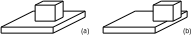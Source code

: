 <?xml version="1.0" encoding="UTF-8"?>
<dia:diagram xmlns:dia="http://www.lysator.liu.se/~alla/dia/">
  <dia:layer name="Background" visible="true">
    <dia:object type="Standard - Line" version="0" id="O0">
      <dia:attribute name="obj_pos">
        <dia:point val="3,6.3"/>
      </dia:attribute>
      <dia:attribute name="obj_bb">
        <dia:rectangle val="2.995,6.295;5.605,6.305"/>
      </dia:attribute>
      <dia:attribute name="conn_endpoints">
        <dia:point val="3,6.3"/>
        <dia:point val="5.6,6.3"/>
      </dia:attribute>
      <dia:attribute name="numcp">
        <dia:int val="1"/>
      </dia:attribute>
      <dia:attribute name="line_width">
        <dia:real val="0.01"/>
      </dia:attribute>
    </dia:object>
    <dia:object type="Standard - Line" version="0" id="O1">
      <dia:attribute name="obj_pos">
        <dia:point val="3,6.6"/>
      </dia:attribute>
      <dia:attribute name="obj_bb">
        <dia:rectangle val="2.995,6.595;5.605,6.605"/>
      </dia:attribute>
      <dia:attribute name="conn_endpoints">
        <dia:point val="3,6.6"/>
        <dia:point val="5.6,6.6"/>
      </dia:attribute>
      <dia:attribute name="numcp">
        <dia:int val="1"/>
      </dia:attribute>
      <dia:attribute name="line_width">
        <dia:real val="0.01"/>
      </dia:attribute>
    </dia:object>
    <dia:object type="Standard - Line" version="0" id="O2">
      <dia:attribute name="obj_pos">
        <dia:point val="3,6.3"/>
      </dia:attribute>
      <dia:attribute name="obj_bb">
        <dia:rectangle val="2.995,6.295;3.005,6.605"/>
      </dia:attribute>
      <dia:attribute name="conn_endpoints">
        <dia:point val="3,6.3"/>
        <dia:point val="3,6.6"/>
      </dia:attribute>
      <dia:attribute name="numcp">
        <dia:int val="1"/>
      </dia:attribute>
      <dia:attribute name="line_width">
        <dia:real val="0.01"/>
      </dia:attribute>
    </dia:object>
    <dia:object type="Standard - Line" version="0" id="O3">
      <dia:attribute name="obj_pos">
        <dia:point val="5.6,6.3"/>
      </dia:attribute>
      <dia:attribute name="obj_bb">
        <dia:rectangle val="5.595,6.295;5.605,6.605"/>
      </dia:attribute>
      <dia:attribute name="conn_endpoints">
        <dia:point val="5.6,6.3"/>
        <dia:point val="5.6,6.6"/>
      </dia:attribute>
      <dia:attribute name="numcp">
        <dia:int val="1"/>
      </dia:attribute>
      <dia:attribute name="line_width">
        <dia:real val="0.01"/>
      </dia:attribute>
    </dia:object>
    <dia:object type="Standard - Line" version="0" id="O4">
      <dia:attribute name="obj_pos">
        <dia:point val="5.6,6.3"/>
      </dia:attribute>
      <dia:attribute name="obj_bb">
        <dia:rectangle val="5.593,5.493;7.207,6.307"/>
      </dia:attribute>
      <dia:attribute name="conn_endpoints">
        <dia:point val="5.6,6.3"/>
        <dia:point val="7.2,5.5"/>
      </dia:attribute>
      <dia:attribute name="numcp">
        <dia:int val="1"/>
      </dia:attribute>
      <dia:attribute name="line_width">
        <dia:real val="0.01"/>
      </dia:attribute>
    </dia:object>
    <dia:object type="Standard - Line" version="0" id="O5">
      <dia:attribute name="obj_pos">
        <dia:point val="5.6,6.6"/>
      </dia:attribute>
      <dia:attribute name="obj_bb">
        <dia:rectangle val="5.593,5.793;7.207,6.607"/>
      </dia:attribute>
      <dia:attribute name="conn_endpoints">
        <dia:point val="5.6,6.6"/>
        <dia:point val="7.2,5.8"/>
      </dia:attribute>
      <dia:attribute name="numcp">
        <dia:int val="1"/>
      </dia:attribute>
      <dia:attribute name="line_width">
        <dia:real val="0.01"/>
      </dia:attribute>
    </dia:object>
    <dia:object type="Standard - Line" version="0" id="O6">
      <dia:attribute name="obj_pos">
        <dia:point val="7.2,5.5"/>
      </dia:attribute>
      <dia:attribute name="obj_bb">
        <dia:rectangle val="7.195,5.495;7.205,5.805"/>
      </dia:attribute>
      <dia:attribute name="conn_endpoints">
        <dia:point val="7.2,5.5"/>
        <dia:point val="7.2,5.8"/>
      </dia:attribute>
      <dia:attribute name="numcp">
        <dia:int val="1"/>
      </dia:attribute>
      <dia:attribute name="line_width">
        <dia:real val="0.01"/>
      </dia:attribute>
    </dia:object>
    <dia:object type="Standard - Line" version="0" id="O7">
      <dia:attribute name="obj_pos">
        <dia:point val="4.7,6"/>
      </dia:attribute>
      <dia:attribute name="obj_bb">
        <dia:rectangle val="4.695,5.195;4.705,6.005"/>
      </dia:attribute>
      <dia:attribute name="conn_endpoints">
        <dia:point val="4.7,6"/>
        <dia:point val="4.7,5.2"/>
      </dia:attribute>
      <dia:attribute name="numcp">
        <dia:int val="1"/>
      </dia:attribute>
      <dia:attribute name="line_width">
        <dia:real val="0.01"/>
      </dia:attribute>
    </dia:object>
    <dia:object type="Standard - Line" version="0" id="O8">
      <dia:attribute name="obj_pos">
        <dia:point val="5.7,6"/>
      </dia:attribute>
      <dia:attribute name="obj_bb">
        <dia:rectangle val="5.695,5.195;5.705,6.005"/>
      </dia:attribute>
      <dia:attribute name="conn_endpoints">
        <dia:point val="5.7,6"/>
        <dia:point val="5.7,5.2"/>
      </dia:attribute>
      <dia:attribute name="numcp">
        <dia:int val="1"/>
      </dia:attribute>
      <dia:attribute name="line_width">
        <dia:real val="0.01"/>
      </dia:attribute>
    </dia:object>
    <dia:object type="Standard - Line" version="0" id="O9">
      <dia:attribute name="obj_pos">
        <dia:point val="5.7,5.2"/>
      </dia:attribute>
      <dia:attribute name="obj_bb">
        <dia:rectangle val="5.693,4.993;6.107,5.207"/>
      </dia:attribute>
      <dia:attribute name="conn_endpoints">
        <dia:point val="5.7,5.2"/>
        <dia:point val="6.1,5"/>
      </dia:attribute>
      <dia:attribute name="numcp">
        <dia:int val="1"/>
      </dia:attribute>
      <dia:attribute name="line_width">
        <dia:real val="0.01"/>
      </dia:attribute>
    </dia:object>
    <dia:object type="Standard - Line" version="0" id="O10">
      <dia:attribute name="obj_pos">
        <dia:point val="4.7,5.2"/>
      </dia:attribute>
      <dia:attribute name="obj_bb">
        <dia:rectangle val="4.695,5.195;5.705,5.205"/>
      </dia:attribute>
      <dia:attribute name="conn_endpoints">
        <dia:point val="4.7,5.2"/>
        <dia:point val="5.7,5.2"/>
      </dia:attribute>
      <dia:attribute name="numcp">
        <dia:int val="1"/>
      </dia:attribute>
      <dia:attribute name="line_width">
        <dia:real val="0.01"/>
      </dia:attribute>
    </dia:object>
    <dia:object type="Standard - Line" version="0" id="O11">
      <dia:attribute name="obj_pos">
        <dia:point val="4.7,5.2"/>
      </dia:attribute>
      <dia:attribute name="obj_bb">
        <dia:rectangle val="4.693,4.993;5.107,5.207"/>
      </dia:attribute>
      <dia:attribute name="conn_endpoints">
        <dia:point val="4.7,5.2"/>
        <dia:point val="5.1,5"/>
      </dia:attribute>
      <dia:attribute name="numcp">
        <dia:int val="1"/>
      </dia:attribute>
      <dia:attribute name="line_width">
        <dia:real val="0.01"/>
      </dia:attribute>
    </dia:object>
    <dia:object type="Standard - Line" version="0" id="O12">
      <dia:attribute name="obj_pos">
        <dia:point val="5.1,5"/>
      </dia:attribute>
      <dia:attribute name="obj_bb">
        <dia:rectangle val="5.095,4.995;6.105,5.005"/>
      </dia:attribute>
      <dia:attribute name="conn_endpoints">
        <dia:point val="5.1,5"/>
        <dia:point val="6.1,5"/>
      </dia:attribute>
      <dia:attribute name="numcp">
        <dia:int val="1"/>
      </dia:attribute>
      <dia:attribute name="line_width">
        <dia:real val="0.01"/>
      </dia:attribute>
    </dia:object>
    <dia:object type="Standard - Line" version="0" id="O13">
      <dia:attribute name="obj_pos">
        <dia:point val="6.1,5.8"/>
      </dia:attribute>
      <dia:attribute name="obj_bb">
        <dia:rectangle val="6.095,4.995;6.105,5.805"/>
      </dia:attribute>
      <dia:attribute name="conn_endpoints">
        <dia:point val="6.1,5.8"/>
        <dia:point val="6.1,5"/>
      </dia:attribute>
      <dia:attribute name="numcp">
        <dia:int val="1"/>
      </dia:attribute>
      <dia:attribute name="line_width">
        <dia:real val="0.01"/>
      </dia:attribute>
    </dia:object>
    <dia:object type="Standard - Line" version="0" id="O14">
      <dia:attribute name="obj_pos">
        <dia:point val="6.1,5.5"/>
      </dia:attribute>
      <dia:attribute name="obj_bb">
        <dia:rectangle val="6.095,5.495;7.205,5.505"/>
      </dia:attribute>
      <dia:attribute name="conn_endpoints">
        <dia:point val="6.1,5.5"/>
        <dia:point val="7.2,5.5"/>
      </dia:attribute>
      <dia:attribute name="numcp">
        <dia:int val="1"/>
      </dia:attribute>
      <dia:attribute name="line_width">
        <dia:real val="0.01"/>
      </dia:attribute>
    </dia:object>
    <dia:object type="Standard - Line" version="0" id="O15">
      <dia:attribute name="obj_pos">
        <dia:point val="3,6.3"/>
      </dia:attribute>
      <dia:attribute name="obj_bb">
        <dia:rectangle val="2.993,5.493;4.607,6.307"/>
      </dia:attribute>
      <dia:attribute name="conn_endpoints">
        <dia:point val="3,6.3"/>
        <dia:point val="4.6,5.5"/>
      </dia:attribute>
      <dia:attribute name="numcp">
        <dia:int val="1"/>
      </dia:attribute>
      <dia:attribute name="line_width">
        <dia:real val="0.01"/>
      </dia:attribute>
    </dia:object>
    <dia:object type="Standard - Line" version="0" id="O16">
      <dia:attribute name="obj_pos">
        <dia:point val="4.6,5.5"/>
      </dia:attribute>
      <dia:attribute name="obj_bb">
        <dia:rectangle val="4.595,5.495;4.705,5.505"/>
      </dia:attribute>
      <dia:attribute name="conn_endpoints">
        <dia:point val="4.6,5.5"/>
        <dia:point val="4.7,5.5"/>
      </dia:attribute>
      <dia:attribute name="numcp">
        <dia:int val="1"/>
      </dia:attribute>
      <dia:attribute name="line_width">
        <dia:real val="0.01"/>
      </dia:attribute>
    </dia:object>
    <dia:object type="Standard - Text" version="0" id="O17">
      <dia:attribute name="obj_pos">
        <dia:point val="7,6.6"/>
      </dia:attribute>
      <dia:attribute name="obj_bb">
        <dia:rectangle val="6.993,6.361;7.348,6.841"/>
      </dia:attribute>
      <dia:attribute name="text">
        <dia:composite type="text">
          <dia:attribute name="string">
            <dia:string>#(a)#</dia:string>
          </dia:attribute>
          <dia:attribute name="font">
            <dia:font family="sans" style="0" name="Helvetica"/>
          </dia:attribute>
          <dia:attribute name="height">
            <dia:real val="0.4"/>
          </dia:attribute>
          <dia:attribute name="pos">
            <dia:point val="7,6.6"/>
          </dia:attribute>
          <dia:attribute name="color">
            <dia:color val="#000000"/>
          </dia:attribute>
          <dia:attribute name="alignment">
            <dia:enum val="0"/>
          </dia:attribute>
        </dia:composite>
      </dia:attribute>
    </dia:object>
    <dia:object type="Standard - Text" version="0" id="O18">
      <dia:attribute name="obj_pos">
        <dia:point val="12.1,6.6"/>
      </dia:attribute>
      <dia:attribute name="obj_bb">
        <dia:rectangle val="12.1,6.361;12.461,6.841"/>
      </dia:attribute>
      <dia:attribute name="text">
        <dia:composite type="text">
          <dia:attribute name="string">
            <dia:string>#(b)#</dia:string>
          </dia:attribute>
          <dia:attribute name="font">
            <dia:font family="sans" style="0" name="Helvetica"/>
          </dia:attribute>
          <dia:attribute name="height">
            <dia:real val="0.4"/>
          </dia:attribute>
          <dia:attribute name="pos">
            <dia:point val="12.1,6.6"/>
          </dia:attribute>
          <dia:attribute name="color">
            <dia:color val="#000000"/>
          </dia:attribute>
          <dia:attribute name="alignment">
            <dia:enum val="0"/>
          </dia:attribute>
        </dia:composite>
      </dia:attribute>
    </dia:object>
    <dia:object type="Standard - Line" version="0" id="O19">
      <dia:attribute name="obj_pos">
        <dia:point val="4.7,6"/>
      </dia:attribute>
      <dia:attribute name="obj_bb">
        <dia:rectangle val="4.695,5.995;5.705,6.005"/>
      </dia:attribute>
      <dia:attribute name="conn_endpoints">
        <dia:point val="4.7,6"/>
        <dia:point val="5.7,6"/>
      </dia:attribute>
      <dia:attribute name="numcp">
        <dia:int val="1"/>
      </dia:attribute>
      <dia:attribute name="line_width">
        <dia:real val="0.01"/>
      </dia:attribute>
    </dia:object>
    <dia:object type="Standard - Line" version="0" id="O20">
      <dia:attribute name="obj_pos">
        <dia:point val="5.7,6"/>
      </dia:attribute>
      <dia:attribute name="obj_bb">
        <dia:rectangle val="5.693,5.793;6.107,6.007"/>
      </dia:attribute>
      <dia:attribute name="conn_endpoints">
        <dia:point val="5.7,6"/>
        <dia:point val="6.1,5.8"/>
      </dia:attribute>
      <dia:attribute name="numcp">
        <dia:int val="1"/>
      </dia:attribute>
      <dia:attribute name="line_width">
        <dia:real val="0.01"/>
      </dia:attribute>
    </dia:object>
    <dia:object type="Standard - Line" version="0" id="O21">
      <dia:attribute name="obj_pos">
        <dia:point val="8.1,6.3"/>
      </dia:attribute>
      <dia:attribute name="obj_bb">
        <dia:rectangle val="8.095,6.295;10.705,6.305"/>
      </dia:attribute>
      <dia:attribute name="conn_endpoints">
        <dia:point val="8.1,6.3"/>
        <dia:point val="10.7,6.3"/>
      </dia:attribute>
      <dia:attribute name="numcp">
        <dia:int val="1"/>
      </dia:attribute>
      <dia:attribute name="line_width">
        <dia:real val="0.01"/>
      </dia:attribute>
    </dia:object>
    <dia:object type="Standard - Line" version="0" id="O22">
      <dia:attribute name="obj_pos">
        <dia:point val="8.1,6.6"/>
      </dia:attribute>
      <dia:attribute name="obj_bb">
        <dia:rectangle val="8.095,6.595;10.705,6.605"/>
      </dia:attribute>
      <dia:attribute name="conn_endpoints">
        <dia:point val="8.1,6.6"/>
        <dia:point val="10.7,6.6"/>
      </dia:attribute>
      <dia:attribute name="numcp">
        <dia:int val="1"/>
      </dia:attribute>
      <dia:attribute name="line_width">
        <dia:real val="0.01"/>
      </dia:attribute>
    </dia:object>
    <dia:object type="Standard - Line" version="0" id="O23">
      <dia:attribute name="obj_pos">
        <dia:point val="8.1,6.3"/>
      </dia:attribute>
      <dia:attribute name="obj_bb">
        <dia:rectangle val="8.095,6.295;8.105,6.605"/>
      </dia:attribute>
      <dia:attribute name="conn_endpoints">
        <dia:point val="8.1,6.3"/>
        <dia:point val="8.1,6.6"/>
      </dia:attribute>
      <dia:attribute name="numcp">
        <dia:int val="1"/>
      </dia:attribute>
      <dia:attribute name="line_width">
        <dia:real val="0.01"/>
      </dia:attribute>
    </dia:object>
    <dia:object type="Standard - Line" version="0" id="O24">
      <dia:attribute name="obj_pos">
        <dia:point val="10.7,6.3"/>
      </dia:attribute>
      <dia:attribute name="obj_bb">
        <dia:rectangle val="10.695,6.295;10.705,6.605"/>
      </dia:attribute>
      <dia:attribute name="conn_endpoints">
        <dia:point val="10.7,6.3"/>
        <dia:point val="10.7,6.6"/>
      </dia:attribute>
      <dia:attribute name="numcp">
        <dia:int val="1"/>
      </dia:attribute>
      <dia:attribute name="line_width">
        <dia:real val="0.01"/>
      </dia:attribute>
    </dia:object>
    <dia:object type="Standard - Line" version="0" id="O25">
      <dia:attribute name="obj_pos">
        <dia:point val="10.7,6.3"/>
      </dia:attribute>
      <dia:attribute name="obj_bb">
        <dia:rectangle val="10.693,5.993;11.307,6.307"/>
      </dia:attribute>
      <dia:attribute name="conn_endpoints">
        <dia:point val="10.7,6.3"/>
        <dia:point val="11.3,6"/>
      </dia:attribute>
      <dia:attribute name="numcp">
        <dia:int val="1"/>
      </dia:attribute>
      <dia:attribute name="line_width">
        <dia:real val="0.01"/>
      </dia:attribute>
    </dia:object>
    <dia:object type="Standard - Line" version="0" id="O26">
      <dia:attribute name="obj_pos">
        <dia:point val="10.7,6.6"/>
      </dia:attribute>
      <dia:attribute name="obj_bb">
        <dia:rectangle val="10.693,5.793;12.307,6.607"/>
      </dia:attribute>
      <dia:attribute name="conn_endpoints">
        <dia:point val="10.7,6.6"/>
        <dia:point val="12.3,5.8"/>
      </dia:attribute>
      <dia:attribute name="numcp">
        <dia:int val="1"/>
      </dia:attribute>
      <dia:attribute name="line_width">
        <dia:real val="0.01"/>
      </dia:attribute>
    </dia:object>
    <dia:object type="Standard - Line" version="0" id="O27">
      <dia:attribute name="obj_pos">
        <dia:point val="12.3,5.5"/>
      </dia:attribute>
      <dia:attribute name="obj_bb">
        <dia:rectangle val="12.295,5.495;12.305,5.805"/>
      </dia:attribute>
      <dia:attribute name="conn_endpoints">
        <dia:point val="12.3,5.5"/>
        <dia:point val="12.3,5.8"/>
      </dia:attribute>
      <dia:attribute name="numcp">
        <dia:int val="1"/>
      </dia:attribute>
      <dia:attribute name="line_width">
        <dia:real val="0.01"/>
      </dia:attribute>
    </dia:object>
    <dia:object type="Standard - Line" version="0" id="O28">
      <dia:attribute name="obj_pos">
        <dia:point val="10.6,6"/>
      </dia:attribute>
      <dia:attribute name="obj_bb">
        <dia:rectangle val="10.595,5.195;10.605,6.005"/>
      </dia:attribute>
      <dia:attribute name="conn_endpoints">
        <dia:point val="10.6,6"/>
        <dia:point val="10.6,5.2"/>
      </dia:attribute>
      <dia:attribute name="numcp">
        <dia:int val="1"/>
      </dia:attribute>
      <dia:attribute name="line_width">
        <dia:real val="0.01"/>
      </dia:attribute>
    </dia:object>
    <dia:object type="Standard - Line" version="0" id="O29">
      <dia:attribute name="obj_pos">
        <dia:point val="11.6,6"/>
      </dia:attribute>
      <dia:attribute name="obj_bb">
        <dia:rectangle val="11.595,5.195;11.605,6.005"/>
      </dia:attribute>
      <dia:attribute name="conn_endpoints">
        <dia:point val="11.6,6"/>
        <dia:point val="11.6,5.2"/>
      </dia:attribute>
      <dia:attribute name="numcp">
        <dia:int val="1"/>
      </dia:attribute>
      <dia:attribute name="line_width">
        <dia:real val="0.01"/>
      </dia:attribute>
    </dia:object>
    <dia:object type="Standard - Line" version="0" id="O30">
      <dia:attribute name="obj_pos">
        <dia:point val="11.6,5.2"/>
      </dia:attribute>
      <dia:attribute name="obj_bb">
        <dia:rectangle val="11.593,4.993;12.007,5.207"/>
      </dia:attribute>
      <dia:attribute name="conn_endpoints">
        <dia:point val="11.6,5.2"/>
        <dia:point val="12,5"/>
      </dia:attribute>
      <dia:attribute name="numcp">
        <dia:int val="1"/>
      </dia:attribute>
      <dia:attribute name="line_width">
        <dia:real val="0.01"/>
      </dia:attribute>
    </dia:object>
    <dia:object type="Standard - Line" version="0" id="O31">
      <dia:attribute name="obj_pos">
        <dia:point val="10.6,5.2"/>
      </dia:attribute>
      <dia:attribute name="obj_bb">
        <dia:rectangle val="10.595,5.195;11.605,5.205"/>
      </dia:attribute>
      <dia:attribute name="conn_endpoints">
        <dia:point val="10.6,5.2"/>
        <dia:point val="11.6,5.2"/>
      </dia:attribute>
      <dia:attribute name="numcp">
        <dia:int val="1"/>
      </dia:attribute>
      <dia:attribute name="line_width">
        <dia:real val="0.01"/>
      </dia:attribute>
    </dia:object>
    <dia:object type="Standard - Line" version="0" id="O32">
      <dia:attribute name="obj_pos">
        <dia:point val="10.6,5.2"/>
      </dia:attribute>
      <dia:attribute name="obj_bb">
        <dia:rectangle val="10.593,4.993;11.007,5.207"/>
      </dia:attribute>
      <dia:attribute name="conn_endpoints">
        <dia:point val="10.6,5.2"/>
        <dia:point val="11,5"/>
      </dia:attribute>
      <dia:attribute name="numcp">
        <dia:int val="1"/>
      </dia:attribute>
      <dia:attribute name="line_width">
        <dia:real val="0.01"/>
      </dia:attribute>
    </dia:object>
    <dia:object type="Standard - Line" version="0" id="O33">
      <dia:attribute name="obj_pos">
        <dia:point val="11,5"/>
      </dia:attribute>
      <dia:attribute name="obj_bb">
        <dia:rectangle val="10.995,4.995;12.005,5.005"/>
      </dia:attribute>
      <dia:attribute name="conn_endpoints">
        <dia:point val="11,5"/>
        <dia:point val="12,5"/>
      </dia:attribute>
      <dia:attribute name="numcp">
        <dia:int val="1"/>
      </dia:attribute>
      <dia:attribute name="line_width">
        <dia:real val="0.01"/>
      </dia:attribute>
    </dia:object>
    <dia:object type="Standard - Line" version="0" id="O34">
      <dia:attribute name="obj_pos">
        <dia:point val="12,5.8"/>
      </dia:attribute>
      <dia:attribute name="obj_bb">
        <dia:rectangle val="11.995,4.995;12.005,5.805"/>
      </dia:attribute>
      <dia:attribute name="conn_endpoints">
        <dia:point val="12,5.8"/>
        <dia:point val="12,5"/>
      </dia:attribute>
      <dia:attribute name="numcp">
        <dia:int val="1"/>
      </dia:attribute>
      <dia:attribute name="line_width">
        <dia:real val="0.01"/>
      </dia:attribute>
    </dia:object>
    <dia:object type="Standard - Line" version="0" id="O35">
      <dia:attribute name="obj_pos">
        <dia:point val="12,5.5"/>
      </dia:attribute>
      <dia:attribute name="obj_bb">
        <dia:rectangle val="11.995,5.495;12.305,5.505"/>
      </dia:attribute>
      <dia:attribute name="conn_endpoints">
        <dia:point val="12,5.5"/>
        <dia:point val="12.3,5.5"/>
      </dia:attribute>
      <dia:attribute name="numcp">
        <dia:int val="1"/>
      </dia:attribute>
      <dia:attribute name="line_width">
        <dia:real val="0.01"/>
      </dia:attribute>
    </dia:object>
    <dia:object type="Standard - Line" version="0" id="O36">
      <dia:attribute name="obj_pos">
        <dia:point val="8.1,6.3"/>
      </dia:attribute>
      <dia:attribute name="obj_bb">
        <dia:rectangle val="8.093,5.493;9.707,6.307"/>
      </dia:attribute>
      <dia:attribute name="conn_endpoints">
        <dia:point val="8.1,6.3"/>
        <dia:point val="9.7,5.5"/>
      </dia:attribute>
      <dia:attribute name="numcp">
        <dia:int val="1"/>
      </dia:attribute>
      <dia:attribute name="line_width">
        <dia:real val="0.01"/>
      </dia:attribute>
    </dia:object>
    <dia:object type="Standard - Line" version="0" id="O37">
      <dia:attribute name="obj_pos">
        <dia:point val="10.6,6"/>
      </dia:attribute>
      <dia:attribute name="obj_bb">
        <dia:rectangle val="10.595,5.995;11.605,6.005"/>
      </dia:attribute>
      <dia:attribute name="conn_endpoints">
        <dia:point val="10.6,6"/>
        <dia:point val="11.6,6"/>
      </dia:attribute>
      <dia:attribute name="numcp">
        <dia:int val="1"/>
      </dia:attribute>
      <dia:attribute name="line_width">
        <dia:real val="0.01"/>
      </dia:attribute>
    </dia:object>
    <dia:object type="Standard - Line" version="0" id="O38">
      <dia:attribute name="obj_pos">
        <dia:point val="11.6,6"/>
      </dia:attribute>
      <dia:attribute name="obj_bb">
        <dia:rectangle val="11.593,5.793;12.007,6.007"/>
      </dia:attribute>
      <dia:attribute name="conn_endpoints">
        <dia:point val="11.6,6"/>
        <dia:point val="12,5.8"/>
      </dia:attribute>
      <dia:attribute name="numcp">
        <dia:int val="1"/>
      </dia:attribute>
      <dia:attribute name="line_width">
        <dia:real val="0.01"/>
      </dia:attribute>
    </dia:object>
    <dia:object type="Standard - Line" version="0" id="O39">
      <dia:attribute name="obj_pos">
        <dia:point val="12.3,5.5"/>
      </dia:attribute>
      <dia:attribute name="obj_bb">
        <dia:rectangle val="11.99,5.493;12.307,5.665"/>
      </dia:attribute>
      <dia:attribute name="conn_endpoints">
        <dia:point val="12.3,5.5"/>
        <dia:point val="11.996,5.659"/>
      </dia:attribute>
      <dia:attribute name="numcp">
        <dia:int val="1"/>
      </dia:attribute>
      <dia:attribute name="line_width">
        <dia:real val="0.01"/>
      </dia:attribute>
    </dia:object>
    <dia:object type="Standard - Line" version="0" id="O40">
      <dia:attribute name="obj_pos">
        <dia:point val="9.7,5.5"/>
      </dia:attribute>
      <dia:attribute name="obj_bb">
        <dia:rectangle val="9.695,5.495;10.605,5.505"/>
      </dia:attribute>
      <dia:attribute name="conn_endpoints">
        <dia:point val="9.7,5.5"/>
        <dia:point val="10.6,5.5"/>
      </dia:attribute>
      <dia:attribute name="numcp">
        <dia:int val="1"/>
      </dia:attribute>
      <dia:attribute name="line_width">
        <dia:real val="0.01"/>
      </dia:attribute>
    </dia:object>
  </dia:layer>
</dia:diagram>

